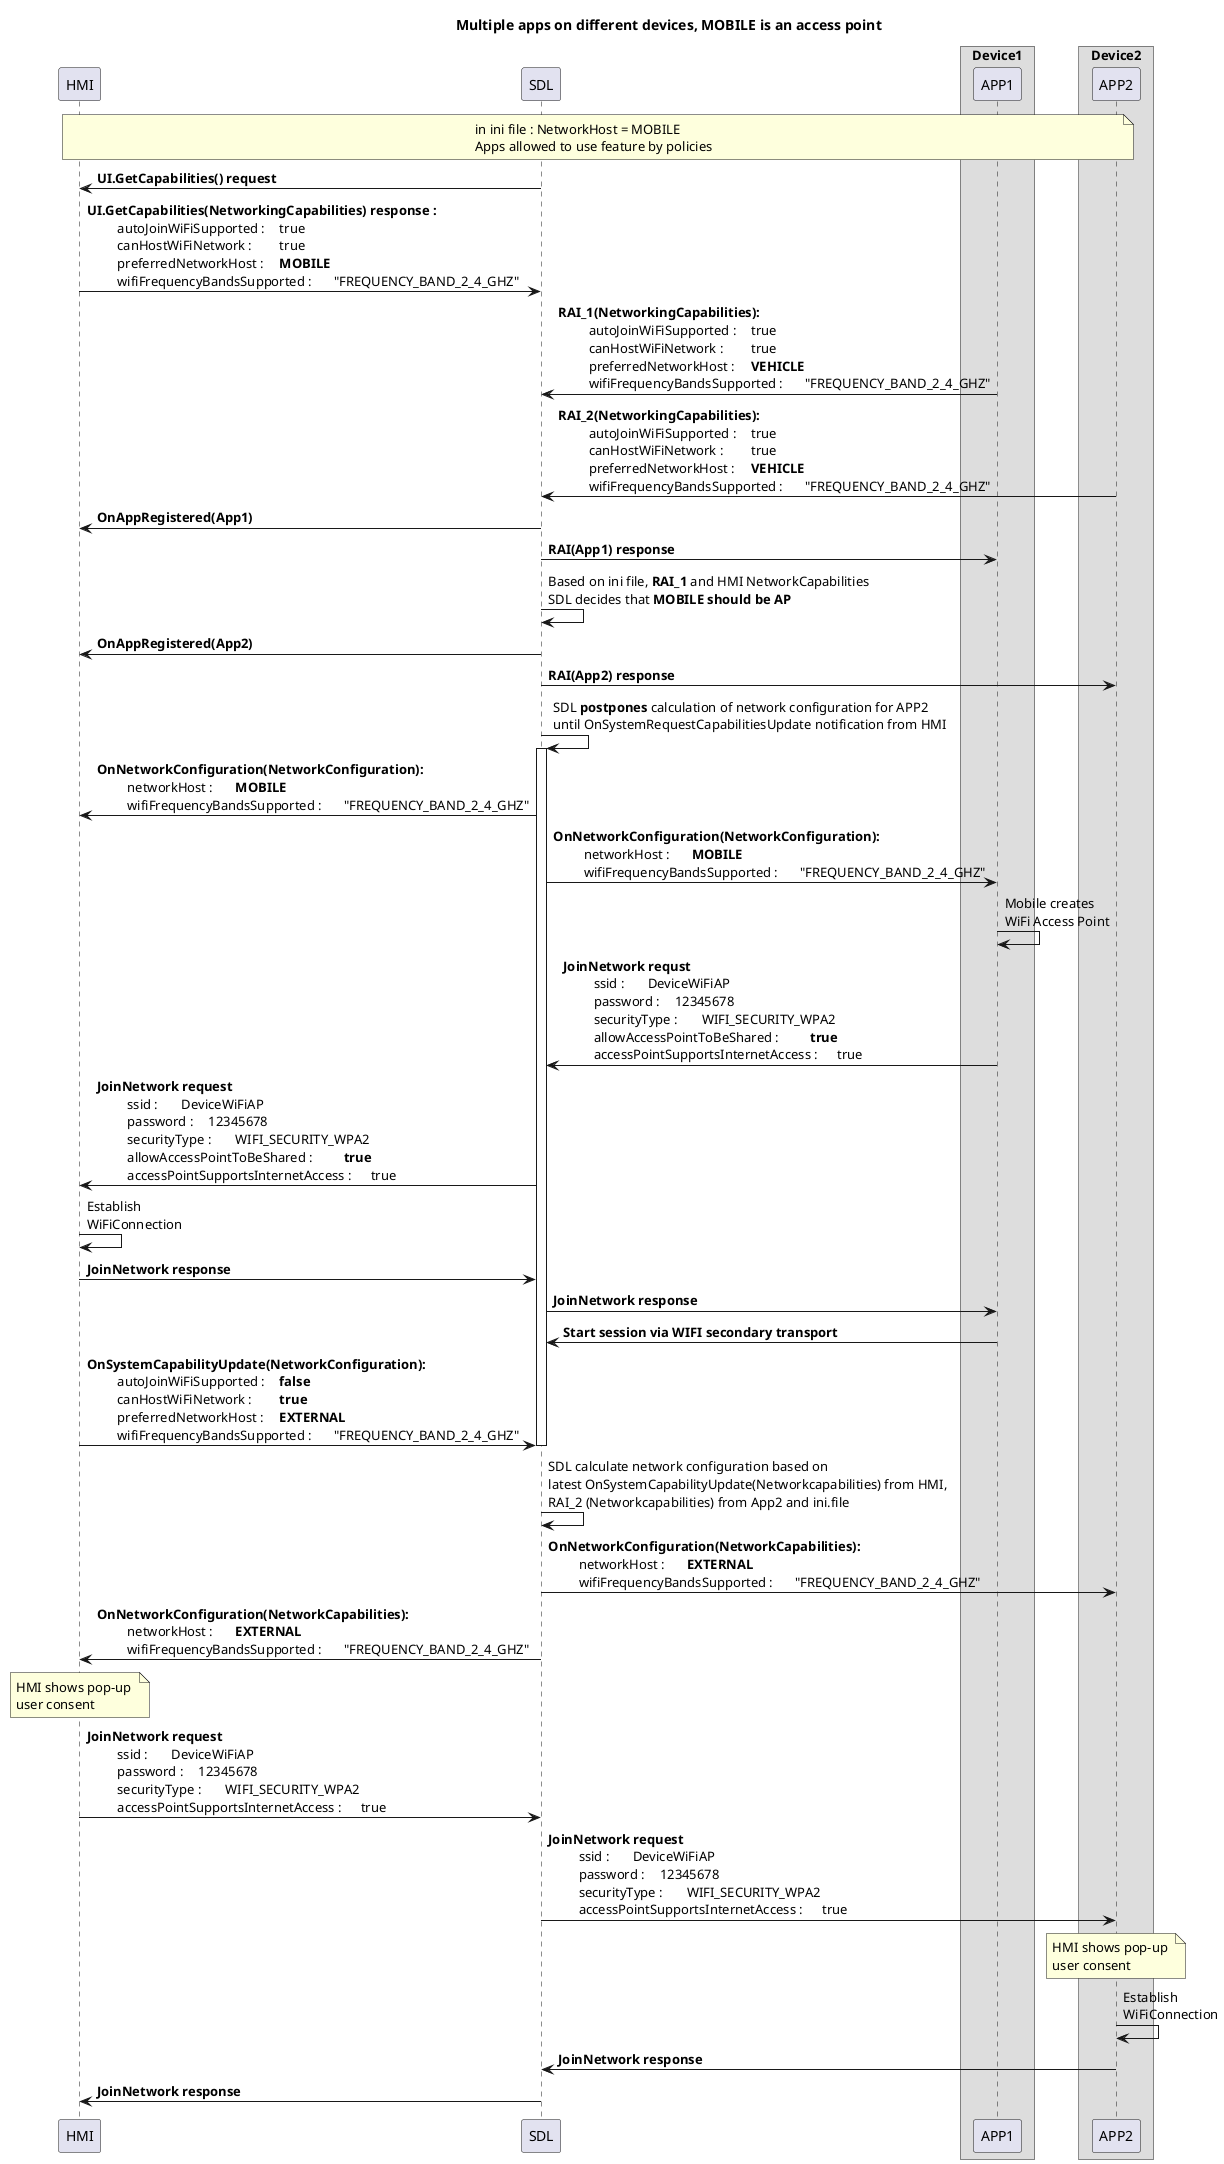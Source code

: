 @startuml
!pragma teoz true

title Multiple apps on different devices, MOBILE is an access point
participant HMI
participant SDL
box "Device1"
participant APP1
end box
box "Device2"
participant APP2
end box

note over HMI, APP2: in ini file : NetworkHost = MOBILE \n\
Apps allowed to use feature by policies

SDL -> HMI : <b>UI.GetCapabilities() request
HMI -> SDL : <b>UI.GetCapabilities(NetworkingCapabilities) response : \n\
\t autoJoinWiFiSupported : \t true \n\
\t canHostWiFiNetwork : \t true \n\
\t preferredNetworkHost : \t **MOBILE** \n\
\t wifiFrequencyBandsSupported : \t "FREQUENCY_BAND_2_4_GHZ" 

APP1 -> SDL : <b>RAI_1(NetworkingCapabilities): \n\
\t autoJoinWiFiSupported : \t true \n\
\t canHostWiFiNetwork : \t true \n\
\t preferredNetworkHost : \t **VEHICLE** \n\
\t wifiFrequencyBandsSupported : \t "FREQUENCY_BAND_2_4_GHZ" 

APP2 -> SDL : <b>RAI_2(NetworkingCapabilities): \n\
\t autoJoinWiFiSupported : \t true \n\
\t canHostWiFiNetwork : \t true \n\
\t preferredNetworkHost : \t **VEHICLE** \n\
\t wifiFrequencyBandsSupported : \t "FREQUENCY_BAND_2_4_GHZ" 


SDL -> HMI : <b>OnAppRegistered(App1) 
SDL -> APP1 : <b>RAI(App1) response 

SDL -> SDL : Based on ini file, **RAI_1** and HMI NetworkCapabilities\n\
SDL decides that **MOBILE should be AP** 

SDL -> HMI : <b>OnAppRegistered(App2) 
SDL -> APP2 : <b>RAI(App2) response 

SDL -> SDL : SDL **postpones** calculation of network configuration for APP2\n\
until OnSystemRequestCapabilitiesUpdate notification from HMI
activate SDL

SDL -> HMI:  <b>OnNetworkConfiguration(NetworkConfiguration): \n\
\t networkHost : \t **MOBILE** \n\
\t wifiFrequencyBandsSupported : \t "FREQUENCY_BAND_2_4_GHZ" 

SDL -> APP1:  <b>OnNetworkConfiguration(NetworkConfiguration): \n\
\t networkHost : \t **MOBILE**\n\
\t wifiFrequencyBandsSupported : \t "FREQUENCY_BAND_2_4_GHZ" 

APP1 -> APP1 : Mobile creates \n\
WiFi Access Point


APP1 -> SDL: <b>JoinNetwork requst \n\
\t ssid : \t DeviceWiFiAP \n\
\t password : \t 12345678 \n\
\t securityType : \t WIFI_SECURITY_WPA2 \n\
\t allowAccessPointToBeShared : \t **true** \n\
\t accessPointSupportsInternetAccess : \t true

SDL -> HMI: <b>JoinNetwork request \n\
\t ssid : \t DeviceWiFiAP \n\
\t password : \t 12345678 \n\
\t securityType : \t WIFI_SECURITY_WPA2 \n\
\t allowAccessPointToBeShared : \t **true** \n\
\t accessPointSupportsInternetAccess : \t true

HMI -> HMI : Establish \n\
WiFiConnection

HMI -> SDL : <b>JoinNetwork response
SDL -> APP1 : <b>JoinNetwork response

APP1 -> SDL : <b>Start session via WIFI secondary transport

HMI -> SDL:  <b>OnSystemCapabilityUpdate(NetworkConfiguration): \n\
\t autoJoinWiFiSupported : \t **false** \n\
\t canHostWiFiNetwork : \t **true**  \n\
\t preferredNetworkHost : \t **EXTERNAL** \n\
\t wifiFrequencyBandsSupported : \t "FREQUENCY_BAND_2_4_GHZ" 

deactivate SDL
 
SDL -> SDL : SDL calculate network configuration based on \n\
latest OnSystemCapabilityUpdate(Networkcapabilities) from HMI, \n\
RAI_2 (Networkcapabilities) from App2 and ini.file


SDL -> APP2:  <b>OnNetworkConfiguration(NetworkCapabilities): \n\
\t networkHost : \t **EXTERNAL** \n\
\t wifiFrequencyBandsSupported : \t "FREQUENCY_BAND_2_4_GHZ" 

SDL -> HMI:  <b>OnNetworkConfiguration(NetworkCapabilities): \n\
\t networkHost : \t **EXTERNAL** \n\
\t wifiFrequencyBandsSupported : \t "FREQUENCY_BAND_2_4_GHZ" 

note over HMI: HMI shows pop-up \n\
user consent 

HMI -> SDL: <b>JoinNetwork request \n\
\t ssid : \t DeviceWiFiAP \n\
\t password : \t 12345678 \n\
\t securityType : \t WIFI_SECURITY_WPA2 \n\
\t accessPointSupportsInternetAccess : \t true

SDL -> APP2: <b>JoinNetwork request\n\
\t ssid : \t DeviceWiFiAP \n\
\t password : \t 12345678 \n\
\t securityType : \t WIFI_SECURITY_WPA2 \n\
\t accessPointSupportsInternetAccess : \t true

note over APP2: HMI shows pop-up \n\
user consent 

APP2 -> APP2 : Establish \n\
WiFiConnection

APP2 -> SDL : <b>JoinNetwork response
SDL -> HMI : <b>JoinNetwork response

@enduml
